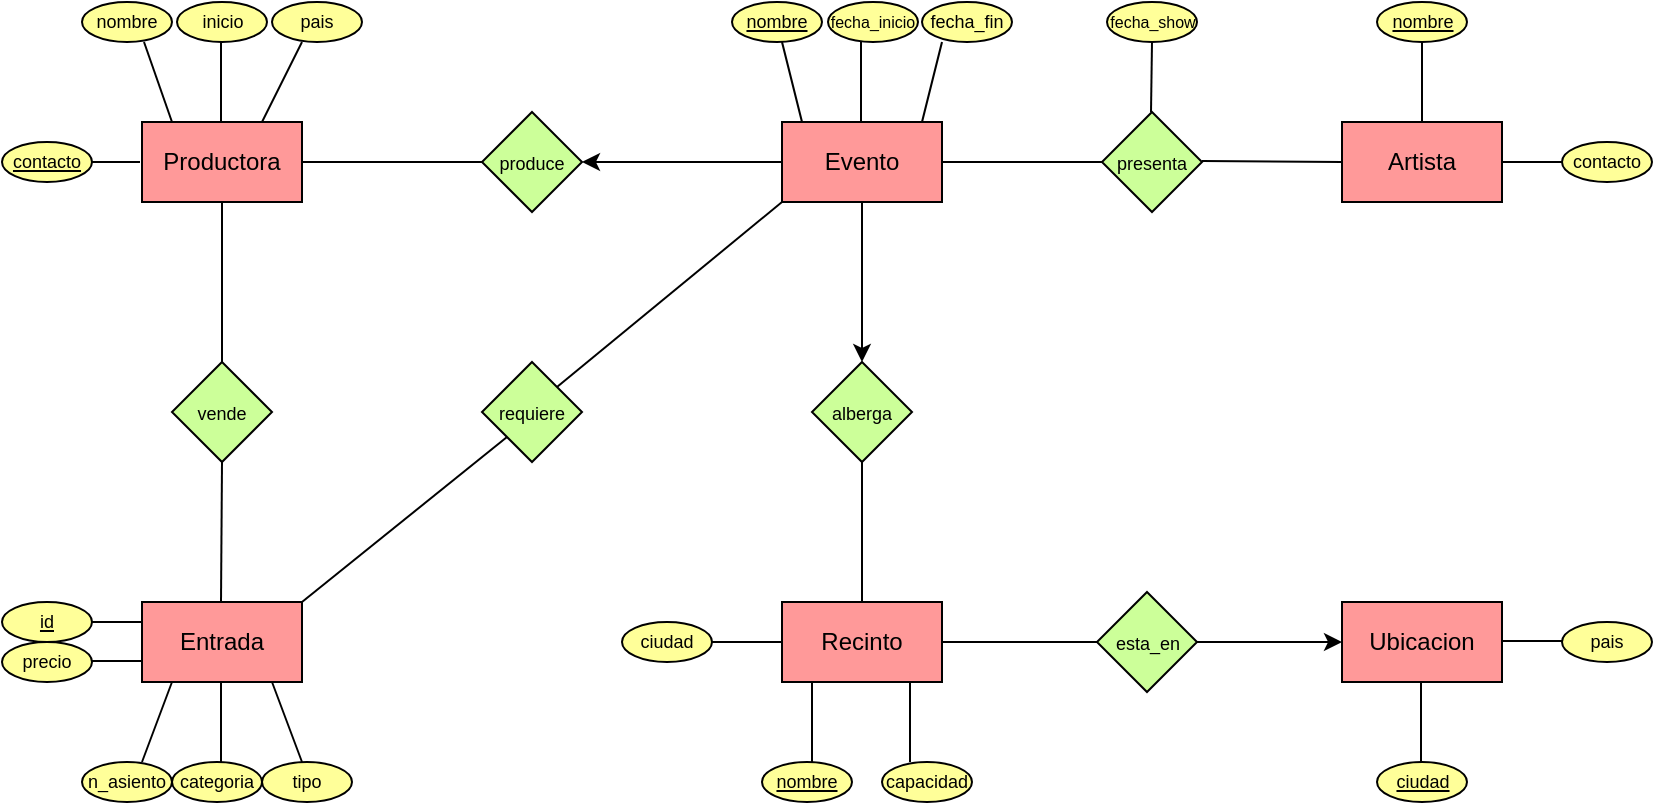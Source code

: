 <mxfile version="20.5.1" type="github">
  <diagram id="R2lEEEUBdFMjLlhIrx00" name="Page-1">
    <mxGraphModel dx="1026" dy="514" grid="1" gridSize="10" guides="1" tooltips="1" connect="1" arrows="1" fold="1" page="1" pageScale="1" pageWidth="850" pageHeight="1100" math="0" shadow="0" extFonts="Permanent Marker^https://fonts.googleapis.com/css?family=Permanent+Marker">
      <root>
        <mxCell id="0" />
        <mxCell id="1" parent="0" />
        <mxCell id="rAi18DrEiS73AZsL8H-k-7" value="Productora" style="rounded=0;whiteSpace=wrap;html=1;fillColor=#FF9999;" parent="1" vertex="1">
          <mxGeometry x="80" y="120" width="80" height="40" as="geometry" />
        </mxCell>
        <mxCell id="rAi18DrEiS73AZsL8H-k-8" value="Evento" style="rounded=0;whiteSpace=wrap;html=1;fillColor=#FF9999;" parent="1" vertex="1">
          <mxGeometry x="400" y="120" width="80" height="40" as="geometry" />
        </mxCell>
        <mxCell id="rAi18DrEiS73AZsL8H-k-9" value="Artista" style="rounded=0;whiteSpace=wrap;html=1;fillColor=#FF9999;" parent="1" vertex="1">
          <mxGeometry x="680" y="120" width="80" height="40" as="geometry" />
        </mxCell>
        <mxCell id="rAi18DrEiS73AZsL8H-k-10" value="Recinto" style="rounded=0;whiteSpace=wrap;html=1;fillColor=#FF9999;" parent="1" vertex="1">
          <mxGeometry x="400" y="360" width="80" height="40" as="geometry" />
        </mxCell>
        <mxCell id="rAi18DrEiS73AZsL8H-k-11" value="Entrada" style="rounded=0;whiteSpace=wrap;html=1;fillColor=#FF9999;" parent="1" vertex="1">
          <mxGeometry x="80" y="360" width="80" height="40" as="geometry" />
        </mxCell>
        <mxCell id="rAi18DrEiS73AZsL8H-k-12" value="&lt;font style=&quot;font-size: 9px&quot;&gt;produce&lt;/font&gt;" style="rhombus;whiteSpace=wrap;html=1;fillColor=#CCFF99;" parent="1" vertex="1">
          <mxGeometry x="250" y="115" width="50" height="50" as="geometry" />
        </mxCell>
        <mxCell id="rAi18DrEiS73AZsL8H-k-13" value="&lt;font style=&quot;font-size: 9px&quot;&gt;requiere&lt;/font&gt;" style="rhombus;whiteSpace=wrap;html=1;fillColor=#CCFF99;" parent="1" vertex="1">
          <mxGeometry x="250" y="240" width="50" height="50" as="geometry" />
        </mxCell>
        <mxCell id="rAi18DrEiS73AZsL8H-k-14" value="&lt;font style=&quot;font-size: 9px&quot;&gt;alberga&lt;/font&gt;" style="rhombus;whiteSpace=wrap;html=1;fillColor=#CCFF99;" parent="1" vertex="1">
          <mxGeometry x="415" y="240" width="50" height="50" as="geometry" />
        </mxCell>
        <mxCell id="rAi18DrEiS73AZsL8H-k-15" value="&lt;font style=&quot;font-size: 9px&quot;&gt;presenta&lt;/font&gt;" style="rhombus;whiteSpace=wrap;html=1;fillColor=#CCFF99;" parent="1" vertex="1">
          <mxGeometry x="560" y="115" width="50" height="50" as="geometry" />
        </mxCell>
        <mxCell id="rAi18DrEiS73AZsL8H-k-16" value="Ubicacion" style="rounded=0;whiteSpace=wrap;html=1;fillColor=#FF9999;" parent="1" vertex="1">
          <mxGeometry x="680" y="360" width="80" height="40" as="geometry" />
        </mxCell>
        <mxCell id="rAi18DrEiS73AZsL8H-k-17" value="" style="endArrow=classic;html=1;rounded=0;fontSize=9;entryX=0.5;entryY=0;entryDx=0;entryDy=0;" parent="1" target="rAi18DrEiS73AZsL8H-k-14" edge="1">
          <mxGeometry width="50" height="50" relative="1" as="geometry">
            <mxPoint x="440" y="160" as="sourcePoint" />
            <mxPoint x="350" y="240" as="targetPoint" />
          </mxGeometry>
        </mxCell>
        <mxCell id="rAi18DrEiS73AZsL8H-k-18" value="" style="endArrow=none;html=1;rounded=0;fontSize=9;exitX=0.5;exitY=0;exitDx=0;exitDy=0;" parent="1" source="rAi18DrEiS73AZsL8H-k-10" edge="1">
          <mxGeometry width="50" height="50" relative="1" as="geometry">
            <mxPoint x="390" y="340" as="sourcePoint" />
            <mxPoint x="440" y="290" as="targetPoint" />
          </mxGeometry>
        </mxCell>
        <mxCell id="rAi18DrEiS73AZsL8H-k-19" value="" style="endArrow=none;html=1;rounded=0;fontSize=9;exitX=1;exitY=0;exitDx=0;exitDy=0;" parent="1" source="rAi18DrEiS73AZsL8H-k-13" edge="1">
          <mxGeometry width="50" height="50" relative="1" as="geometry">
            <mxPoint x="400" y="230" as="sourcePoint" />
            <mxPoint x="400" y="160" as="targetPoint" />
          </mxGeometry>
        </mxCell>
        <mxCell id="rAi18DrEiS73AZsL8H-k-20" value="" style="endArrow=none;html=1;rounded=0;fontSize=9;exitX=0.5;exitY=0;exitDx=0;exitDy=0;entryX=0;entryY=1;entryDx=0;entryDy=0;" parent="1" target="rAi18DrEiS73AZsL8H-k-13" edge="1">
          <mxGeometry width="50" height="50" relative="1" as="geometry">
            <mxPoint x="160" y="360" as="sourcePoint" />
            <mxPoint x="160" y="290" as="targetPoint" />
          </mxGeometry>
        </mxCell>
        <mxCell id="rAi18DrEiS73AZsL8H-k-21" value="" style="endArrow=classic;html=1;rounded=0;fontSize=9;entryX=1;entryY=0.5;entryDx=0;entryDy=0;" parent="1" target="rAi18DrEiS73AZsL8H-k-12" edge="1">
          <mxGeometry width="50" height="50" relative="1" as="geometry">
            <mxPoint x="400" y="140" as="sourcePoint" />
            <mxPoint x="450" y="90" as="targetPoint" />
          </mxGeometry>
        </mxCell>
        <mxCell id="rAi18DrEiS73AZsL8H-k-22" value="" style="endArrow=none;html=1;rounded=0;fontSize=9;exitX=1;exitY=0.5;exitDx=0;exitDy=0;" parent="1" source="rAi18DrEiS73AZsL8H-k-7" edge="1">
          <mxGeometry width="50" height="50" relative="1" as="geometry">
            <mxPoint x="200" y="190" as="sourcePoint" />
            <mxPoint x="250" y="140" as="targetPoint" />
          </mxGeometry>
        </mxCell>
        <mxCell id="rAi18DrEiS73AZsL8H-k-23" value="&lt;font style=&quot;font-size: 9px&quot;&gt;vende&lt;/font&gt;" style="rhombus;whiteSpace=wrap;html=1;fillColor=#CCFF99;" parent="1" vertex="1">
          <mxGeometry x="95" y="240" width="50" height="50" as="geometry" />
        </mxCell>
        <mxCell id="rAi18DrEiS73AZsL8H-k-24" value="" style="endArrow=none;html=1;rounded=0;fontSize=9;entryX=0;entryY=0.5;entryDx=0;entryDy=0;" parent="1" target="rAi18DrEiS73AZsL8H-k-15" edge="1">
          <mxGeometry width="50" height="50" relative="1" as="geometry">
            <mxPoint x="480" y="140" as="sourcePoint" />
            <mxPoint x="530" y="90" as="targetPoint" />
          </mxGeometry>
        </mxCell>
        <mxCell id="rAi18DrEiS73AZsL8H-k-25" value="" style="endArrow=none;html=1;rounded=0;fontSize=9;exitX=0.5;exitY=0;exitDx=0;exitDy=0;" parent="1" source="rAi18DrEiS73AZsL8H-k-23" edge="1">
          <mxGeometry width="50" height="50" relative="1" as="geometry">
            <mxPoint x="70" y="210" as="sourcePoint" />
            <mxPoint x="120" y="160" as="targetPoint" />
          </mxGeometry>
        </mxCell>
        <mxCell id="rAi18DrEiS73AZsL8H-k-26" value="" style="endArrow=none;html=1;rounded=0;fontSize=9;exitX=0.5;exitY=0;exitDx=0;exitDy=0;" parent="1" edge="1">
          <mxGeometry width="50" height="50" relative="1" as="geometry">
            <mxPoint x="119.5" y="360" as="sourcePoint" />
            <mxPoint x="120" y="290" as="targetPoint" />
          </mxGeometry>
        </mxCell>
        <mxCell id="rAi18DrEiS73AZsL8H-k-27" value="" style="endArrow=none;html=1;rounded=0;fontSize=9;" parent="1" edge="1">
          <mxGeometry width="50" height="50" relative="1" as="geometry">
            <mxPoint x="610" y="139.5" as="sourcePoint" />
            <mxPoint x="680" y="140" as="targetPoint" />
          </mxGeometry>
        </mxCell>
        <mxCell id="rAi18DrEiS73AZsL8H-k-29" value="" style="endArrow=classic;html=1;rounded=0;fontSize=9;entryX=0;entryY=0.5;entryDx=0;entryDy=0;" parent="1" target="rAi18DrEiS73AZsL8H-k-16" edge="1">
          <mxGeometry width="50" height="50" relative="1" as="geometry">
            <mxPoint x="480" y="380" as="sourcePoint" />
            <mxPoint x="530" y="330" as="targetPoint" />
          </mxGeometry>
        </mxCell>
        <mxCell id="rAi18DrEiS73AZsL8H-k-30" value="" style="endArrow=none;html=1;rounded=0;fontSize=9;" parent="1" edge="1">
          <mxGeometry width="50" height="50" relative="1" as="geometry">
            <mxPoint x="720" y="120" as="sourcePoint" />
            <mxPoint x="720" y="80" as="targetPoint" />
          </mxGeometry>
        </mxCell>
        <mxCell id="rAi18DrEiS73AZsL8H-k-32" value="" style="endArrow=none;html=1;rounded=0;fontSize=9;" parent="1" edge="1">
          <mxGeometry width="50" height="50" relative="1" as="geometry">
            <mxPoint x="760" y="140" as="sourcePoint" />
            <mxPoint x="800" y="140" as="targetPoint" />
          </mxGeometry>
        </mxCell>
        <mxCell id="rAi18DrEiS73AZsL8H-k-33" value="" style="endArrow=none;html=1;rounded=0;fontSize=9;" parent="1" edge="1">
          <mxGeometry width="50" height="50" relative="1" as="geometry">
            <mxPoint x="415" y="440" as="sourcePoint" />
            <mxPoint x="415" y="400" as="targetPoint" />
          </mxGeometry>
        </mxCell>
        <mxCell id="rAi18DrEiS73AZsL8H-k-34" value="" style="endArrow=none;html=1;rounded=0;fontSize=9;" parent="1" edge="1">
          <mxGeometry width="50" height="50" relative="1" as="geometry">
            <mxPoint x="464" y="440" as="sourcePoint" />
            <mxPoint x="464" y="400" as="targetPoint" />
          </mxGeometry>
        </mxCell>
        <mxCell id="rAi18DrEiS73AZsL8H-k-35" value="" style="endArrow=none;html=1;rounded=0;fontSize=9;" parent="1" edge="1">
          <mxGeometry width="50" height="50" relative="1" as="geometry">
            <mxPoint x="719.5" y="440" as="sourcePoint" />
            <mxPoint x="719.5" y="400" as="targetPoint" />
          </mxGeometry>
        </mxCell>
        <mxCell id="rAi18DrEiS73AZsL8H-k-36" value="" style="endArrow=none;html=1;rounded=0;fontSize=9;" parent="1" edge="1">
          <mxGeometry width="50" height="50" relative="1" as="geometry">
            <mxPoint x="760" y="379.5" as="sourcePoint" />
            <mxPoint x="800" y="379.5" as="targetPoint" />
          </mxGeometry>
        </mxCell>
        <mxCell id="rAi18DrEiS73AZsL8H-k-37" value="" style="endArrow=none;html=1;rounded=0;fontSize=9;" parent="1" edge="1">
          <mxGeometry width="50" height="50" relative="1" as="geometry">
            <mxPoint x="410" y="120" as="sourcePoint" />
            <mxPoint x="400" y="80" as="targetPoint" />
          </mxGeometry>
        </mxCell>
        <mxCell id="rAi18DrEiS73AZsL8H-k-38" value="" style="endArrow=none;html=1;rounded=0;fontSize=9;" parent="1" edge="1">
          <mxGeometry width="50" height="50" relative="1" as="geometry">
            <mxPoint x="439.5" y="120" as="sourcePoint" />
            <mxPoint x="439.5" y="80" as="targetPoint" />
          </mxGeometry>
        </mxCell>
        <mxCell id="rAi18DrEiS73AZsL8H-k-39" value="" style="endArrow=none;html=1;rounded=0;fontSize=9;" parent="1" edge="1">
          <mxGeometry width="50" height="50" relative="1" as="geometry">
            <mxPoint x="80" y="440" as="sourcePoint" />
            <mxPoint x="95" y="400" as="targetPoint" />
          </mxGeometry>
        </mxCell>
        <mxCell id="rAi18DrEiS73AZsL8H-k-40" value="" style="endArrow=none;html=1;rounded=0;fontSize=9;" parent="1" edge="1">
          <mxGeometry width="50" height="50" relative="1" as="geometry">
            <mxPoint x="470" y="120" as="sourcePoint" />
            <mxPoint x="480" y="80" as="targetPoint" />
          </mxGeometry>
        </mxCell>
        <mxCell id="rAi18DrEiS73AZsL8H-k-41" value="" style="endArrow=none;html=1;rounded=0;fontSize=9;" parent="1" edge="1">
          <mxGeometry width="50" height="50" relative="1" as="geometry">
            <mxPoint x="119.5" y="440" as="sourcePoint" />
            <mxPoint x="119.5" y="400" as="targetPoint" />
          </mxGeometry>
        </mxCell>
        <mxCell id="rAi18DrEiS73AZsL8H-k-42" value="" style="endArrow=none;html=1;rounded=0;fontSize=9;" parent="1" edge="1">
          <mxGeometry width="50" height="50" relative="1" as="geometry">
            <mxPoint x="160" y="440" as="sourcePoint" />
            <mxPoint x="145" y="400" as="targetPoint" />
          </mxGeometry>
        </mxCell>
        <mxCell id="rAi18DrEiS73AZsL8H-k-43" value="" style="endArrow=none;html=1;rounded=0;fontSize=9;" parent="1" edge="1">
          <mxGeometry width="50" height="50" relative="1" as="geometry">
            <mxPoint x="80" y="370" as="sourcePoint" />
            <mxPoint x="41" y="370" as="targetPoint" />
          </mxGeometry>
        </mxCell>
        <mxCell id="rAi18DrEiS73AZsL8H-k-44" value="" style="endArrow=none;html=1;rounded=0;fontSize=9;" parent="1" edge="1">
          <mxGeometry width="50" height="50" relative="1" as="geometry">
            <mxPoint x="140" y="120" as="sourcePoint" />
            <mxPoint x="160" y="80" as="targetPoint" />
          </mxGeometry>
        </mxCell>
        <mxCell id="rAi18DrEiS73AZsL8H-k-45" value="" style="endArrow=none;html=1;rounded=0;fontSize=9;" parent="1" edge="1">
          <mxGeometry width="50" height="50" relative="1" as="geometry">
            <mxPoint x="40" y="389.5" as="sourcePoint" />
            <mxPoint x="80" y="389.5" as="targetPoint" />
          </mxGeometry>
        </mxCell>
        <mxCell id="rAi18DrEiS73AZsL8H-k-46" value="" style="endArrow=none;html=1;rounded=0;fontSize=9;entryX=0.689;entryY=1;entryDx=0;entryDy=0;entryPerimeter=0;" parent="1" target="rAi18DrEiS73AZsL8H-k-65" edge="1">
          <mxGeometry width="50" height="50" relative="1" as="geometry">
            <mxPoint x="95" y="120" as="sourcePoint" />
            <mxPoint x="95" y="80" as="targetPoint" />
          </mxGeometry>
        </mxCell>
        <mxCell id="rAi18DrEiS73AZsL8H-k-47" value="" style="endArrow=none;html=1;rounded=0;fontSize=9;" parent="1" edge="1">
          <mxGeometry width="50" height="50" relative="1" as="geometry">
            <mxPoint x="584.5" y="115" as="sourcePoint" />
            <mxPoint x="585" y="80" as="targetPoint" />
          </mxGeometry>
        </mxCell>
        <mxCell id="rAi18DrEiS73AZsL8H-k-48" value="" style="endArrow=none;html=1;rounded=0;fontSize=9;" parent="1" edge="1">
          <mxGeometry width="50" height="50" relative="1" as="geometry">
            <mxPoint x="40" y="140" as="sourcePoint" />
            <mxPoint x="79" y="140" as="targetPoint" />
          </mxGeometry>
        </mxCell>
        <mxCell id="rAi18DrEiS73AZsL8H-k-49" value="&lt;u&gt;nombre&lt;/u&gt;" style="ellipse;whiteSpace=wrap;html=1;fontSize=9;fillColor=#FFFF99;" parent="1" vertex="1">
          <mxGeometry x="375" y="60" width="45" height="20" as="geometry" />
        </mxCell>
        <mxCell id="rAi18DrEiS73AZsL8H-k-51" value="&lt;font style=&quot;font-size: 8px&quot;&gt;fecha_inicio&lt;/font&gt;" style="ellipse;whiteSpace=wrap;html=1;fontSize=9;fillColor=#FFFF99;" parent="1" vertex="1">
          <mxGeometry x="423" y="60" width="45" height="20" as="geometry" />
        </mxCell>
        <mxCell id="rAi18DrEiS73AZsL8H-k-52" value="fecha_fin" style="ellipse;whiteSpace=wrap;html=1;fontSize=9;fillColor=#FFFF99;" parent="1" vertex="1">
          <mxGeometry x="470" y="60" width="45" height="20" as="geometry" />
        </mxCell>
        <mxCell id="rAi18DrEiS73AZsL8H-k-53" value="&lt;u&gt;nombre&lt;/u&gt;" style="ellipse;whiteSpace=wrap;html=1;fontSize=9;fillColor=#FFFF99;" parent="1" vertex="1">
          <mxGeometry x="390" y="440" width="45" height="20" as="geometry" />
        </mxCell>
        <mxCell id="rAi18DrEiS73AZsL8H-k-54" value="capacidad" style="ellipse;whiteSpace=wrap;html=1;fontSize=9;fillColor=#FFFF99;" parent="1" vertex="1">
          <mxGeometry x="450" y="440" width="45" height="20" as="geometry" />
        </mxCell>
        <mxCell id="rAi18DrEiS73AZsL8H-k-55" value="" style="endArrow=none;html=1;rounded=0;fontSize=9;" parent="1" edge="1">
          <mxGeometry width="50" height="50" relative="1" as="geometry">
            <mxPoint x="400" y="380" as="sourcePoint" />
            <mxPoint x="360" y="380" as="targetPoint" />
          </mxGeometry>
        </mxCell>
        <mxCell id="rAi18DrEiS73AZsL8H-k-59" value="ciudad" style="ellipse;whiteSpace=wrap;html=1;fontSize=9;fillColor=#FFFF99;" parent="1" vertex="1">
          <mxGeometry x="320" y="370" width="45" height="20" as="geometry" />
        </mxCell>
        <mxCell id="rAi18DrEiS73AZsL8H-k-60" value="&lt;u&gt;ciudad&lt;/u&gt;" style="ellipse;whiteSpace=wrap;html=1;fontSize=9;fillColor=#FFFF99;" parent="1" vertex="1">
          <mxGeometry x="697.5" y="440" width="45" height="20" as="geometry" />
        </mxCell>
        <mxCell id="rAi18DrEiS73AZsL8H-k-61" value="pais" style="ellipse;whiteSpace=wrap;html=1;fontSize=9;fillColor=#FFFF99;" parent="1" vertex="1">
          <mxGeometry x="790" y="370" width="45" height="20" as="geometry" />
        </mxCell>
        <mxCell id="rAi18DrEiS73AZsL8H-k-62" value="&lt;u&gt;nombre&lt;/u&gt;" style="ellipse;whiteSpace=wrap;html=1;fontSize=9;fillColor=#FFFF99;" parent="1" vertex="1">
          <mxGeometry x="697.5" y="60" width="45" height="20" as="geometry" />
        </mxCell>
        <mxCell id="rAi18DrEiS73AZsL8H-k-63" value="contacto" style="ellipse;whiteSpace=wrap;html=1;fontSize=9;fillColor=#FFFF99;" parent="1" vertex="1">
          <mxGeometry x="790" y="130" width="45" height="20" as="geometry" />
        </mxCell>
        <mxCell id="rAi18DrEiS73AZsL8H-k-64" value="&lt;font style=&quot;font-size: 8px&quot;&gt;fecha_show&lt;/font&gt;" style="ellipse;whiteSpace=wrap;html=1;fontSize=9;fillColor=#FFFF99;" parent="1" vertex="1">
          <mxGeometry x="562.5" y="60" width="45" height="20" as="geometry" />
        </mxCell>
        <mxCell id="rAi18DrEiS73AZsL8H-k-65" value="nombre" style="ellipse;whiteSpace=wrap;html=1;fontSize=9;fillColor=#FFFF99;" parent="1" vertex="1">
          <mxGeometry x="50" y="60" width="45" height="20" as="geometry" />
        </mxCell>
        <mxCell id="rAi18DrEiS73AZsL8H-k-66" value="pais" style="ellipse;whiteSpace=wrap;html=1;fontSize=9;fillColor=#FFFF99;" parent="1" vertex="1">
          <mxGeometry x="145" y="60" width="45" height="20" as="geometry" />
        </mxCell>
        <mxCell id="rAi18DrEiS73AZsL8H-k-67" value="&lt;u&gt;contacto&lt;/u&gt;" style="ellipse;whiteSpace=wrap;html=1;fontSize=9;fillColor=#FFFF99;" parent="1" vertex="1">
          <mxGeometry x="10" y="130" width="45" height="20" as="geometry" />
        </mxCell>
        <mxCell id="rAi18DrEiS73AZsL8H-k-68" value="&lt;u&gt;id&lt;/u&gt;" style="ellipse;whiteSpace=wrap;html=1;fontSize=9;fillColor=#FFFF99;" parent="1" vertex="1">
          <mxGeometry x="10" y="360" width="45" height="20" as="geometry" />
        </mxCell>
        <mxCell id="rAi18DrEiS73AZsL8H-k-69" value="precio" style="ellipse;whiteSpace=wrap;html=1;fontSize=9;fillColor=#FFFF99;" parent="1" vertex="1">
          <mxGeometry x="10" y="380" width="45" height="20" as="geometry" />
        </mxCell>
        <mxCell id="rAi18DrEiS73AZsL8H-k-71" value="n_asiento" style="ellipse;whiteSpace=wrap;html=1;fontSize=9;fillColor=#FFFF99;" parent="1" vertex="1">
          <mxGeometry x="50" y="440" width="45" height="20" as="geometry" />
        </mxCell>
        <mxCell id="rAi18DrEiS73AZsL8H-k-72" value="categoria" style="ellipse;whiteSpace=wrap;html=1;fontSize=9;fillColor=#FFFF99;" parent="1" vertex="1">
          <mxGeometry x="95" y="440" width="45" height="20" as="geometry" />
        </mxCell>
        <mxCell id="rAi18DrEiS73AZsL8H-k-73" value="tipo" style="ellipse;whiteSpace=wrap;html=1;fontSize=9;fillColor=#FFFF99;" parent="1" vertex="1">
          <mxGeometry x="140" y="440" width="45" height="20" as="geometry" />
        </mxCell>
        <mxCell id="cWdOZFnUrvF5gyFemqSN-1" value="inicio" style="ellipse;whiteSpace=wrap;html=1;fontSize=9;fillColor=#FFFF99;" parent="1" vertex="1">
          <mxGeometry x="97.5" y="60" width="45" height="20" as="geometry" />
        </mxCell>
        <mxCell id="cWdOZFnUrvF5gyFemqSN-2" value="" style="endArrow=none;html=1;rounded=0;fontSize=9;" parent="1" edge="1">
          <mxGeometry width="50" height="50" relative="1" as="geometry">
            <mxPoint x="119.5" y="120" as="sourcePoint" />
            <mxPoint x="119.5" y="80" as="targetPoint" />
          </mxGeometry>
        </mxCell>
        <mxCell id="O3-c61ZrKJk47uvjOvWw-1" value="&lt;font style=&quot;font-size: 9px&quot;&gt;esta_en&lt;/font&gt;" style="rhombus;whiteSpace=wrap;html=1;fillColor=#CCFF99;" vertex="1" parent="1">
          <mxGeometry x="557.5" y="355" width="50" height="50" as="geometry" />
        </mxCell>
      </root>
    </mxGraphModel>
  </diagram>
</mxfile>
